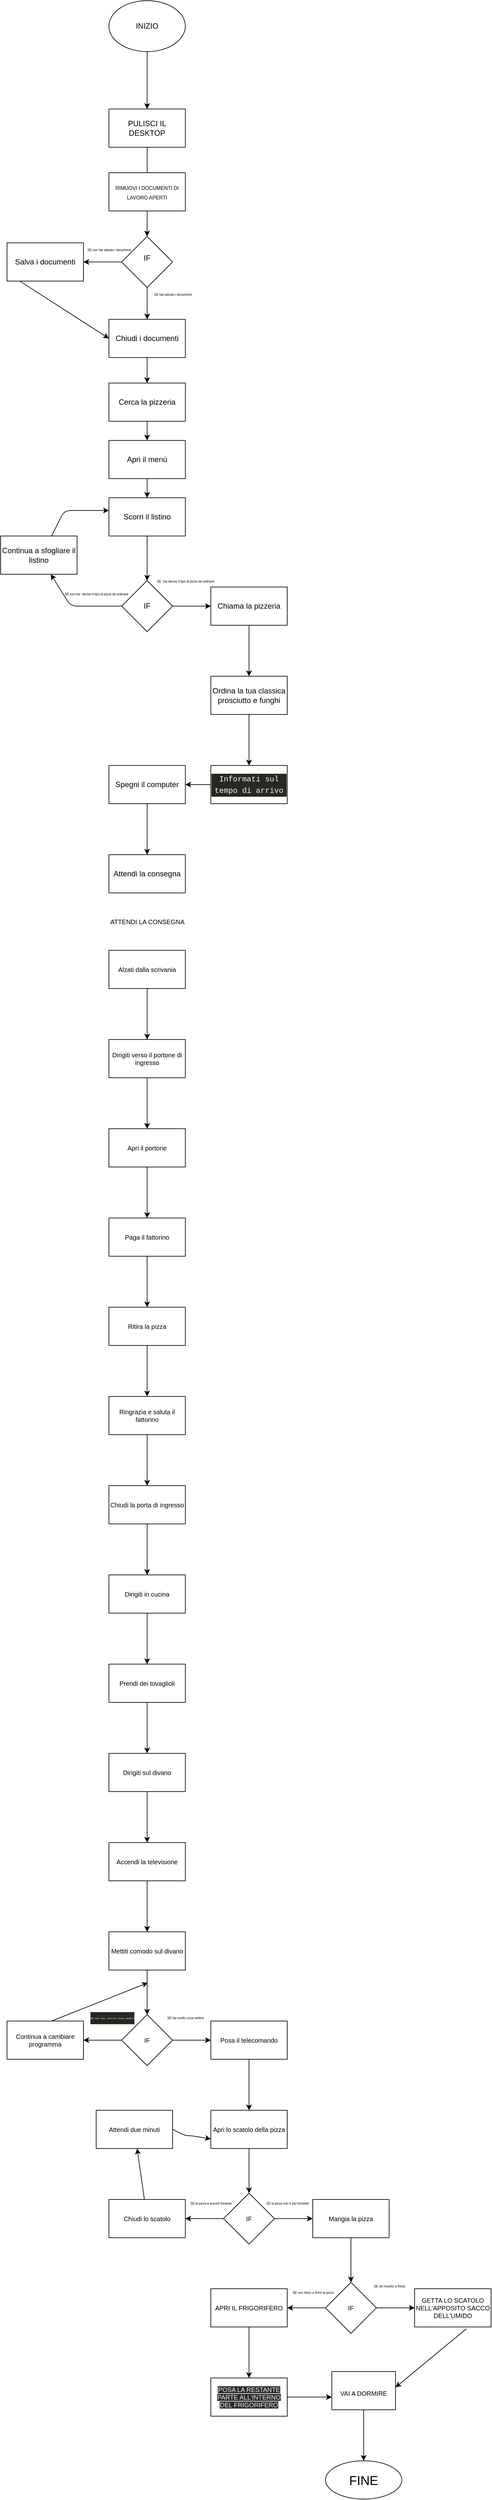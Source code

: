 <mxfile>
    <diagram id="CsFnMhccKIAE7JNETAlw" name="Pagina-1">
        <mxGraphModel dx="640" dy="544" grid="1" gridSize="10" guides="1" tooltips="1" connect="1" arrows="1" fold="1" page="1" pageScale="1" pageWidth="827" pageHeight="1169" background="none" math="0" shadow="0">
            <root>
                <mxCell id="0"/>
                <mxCell id="1" parent="0"/>
                <mxCell id="5" value="" style="edgeStyle=none;html=1;" edge="1" parent="1" source="3" target="4">
                    <mxGeometry relative="1" as="geometry"/>
                </mxCell>
                <mxCell id="3" value="INIZIO" style="ellipse;whiteSpace=wrap;html=1;" vertex="1" parent="1">
                    <mxGeometry x="240" y="20" width="120" height="80" as="geometry"/>
                </mxCell>
                <mxCell id="11" value="" style="edgeStyle=none;html=1;" edge="1" parent="1" source="4" target="10">
                    <mxGeometry relative="1" as="geometry"/>
                </mxCell>
                <mxCell id="4" value="PULISCI IL DESKTOP" style="whiteSpace=wrap;html=1;" vertex="1" parent="1">
                    <mxGeometry x="240" y="190" width="120" height="60" as="geometry"/>
                </mxCell>
                <mxCell id="13" value="" style="edgeStyle=none;html=1;fontSize=8;" edge="1" parent="1" source="10" target="12">
                    <mxGeometry relative="1" as="geometry"/>
                </mxCell>
                <mxCell id="19" value="" style="edgeStyle=none;html=1;fontSize=8;" edge="1" parent="1" source="10" target="18">
                    <mxGeometry relative="1" as="geometry"/>
                </mxCell>
                <mxCell id="10" value="&lt;p style=&quot;line-height: 1.2&quot;&gt;IF&lt;/p&gt;&lt;p style=&quot;line-height: 1.2 ; font-size: 6px&quot;&gt;&lt;br&gt;&lt;/p&gt;" style="rhombus;whiteSpace=wrap;html=1;" vertex="1" parent="1">
                    <mxGeometry x="260" y="390" width="80" height="80" as="geometry"/>
                </mxCell>
                <mxCell id="12" value="Salva i documenti" style="whiteSpace=wrap;html=1;" vertex="1" parent="1">
                    <mxGeometry x="80" y="400" width="120" height="60" as="geometry"/>
                </mxCell>
                <mxCell id="16" value="&lt;font style=&quot;font-size: 5px&quot;&gt;SE non hai&amp;nbsp; deciso il tipo di pizza da ordinare&lt;/font&gt;" style="text;html=1;align=center;verticalAlign=middle;resizable=0;points=[];autosize=1;strokeColor=none;fillColor=none;fontSize=8;" vertex="1" parent="1">
                    <mxGeometry x="160" y="940" width="120" height="20" as="geometry"/>
                </mxCell>
                <mxCell id="24" value="" style="edgeStyle=none;html=1;fontSize=5;" edge="1" parent="1" source="18" target="23">
                    <mxGeometry relative="1" as="geometry"/>
                </mxCell>
                <mxCell id="18" value="Chiudi i documenti" style="whiteSpace=wrap;html=1;" vertex="1" parent="1">
                    <mxGeometry x="240" y="520" width="120" height="60" as="geometry"/>
                </mxCell>
                <mxCell id="20" value="&lt;font style=&quot;font-size: 5px&quot;&gt;SE hai salvato i documenti&lt;/font&gt;" style="text;html=1;align=center;verticalAlign=middle;resizable=0;points=[];autosize=1;strokeColor=none;fillColor=none;fontSize=8;" vertex="1" parent="1">
                    <mxGeometry x="305" y="470" width="70" height="20" as="geometry"/>
                </mxCell>
                <mxCell id="21" value="&lt;span style=&quot;font-size: 8px&quot;&gt;RIMUOVI I DOCUMENTI DI LAVORO APERTI&lt;/span&gt;" style="whiteSpace=wrap;html=1;" vertex="1" parent="1">
                    <mxGeometry x="240" y="290" width="120" height="60" as="geometry"/>
                </mxCell>
                <mxCell id="29" value="" style="edgeStyle=none;html=1;fontSize=5;" edge="1" parent="1" source="23" target="28">
                    <mxGeometry relative="1" as="geometry"/>
                </mxCell>
                <mxCell id="23" value="Cerca la pizzeria" style="whiteSpace=wrap;html=1;" vertex="1" parent="1">
                    <mxGeometry x="240" y="620" width="120" height="60" as="geometry"/>
                </mxCell>
                <mxCell id="27" value="" style="endArrow=classic;html=1;fontSize=5;entryX=0;entryY=0.5;entryDx=0;entryDy=0;" edge="1" parent="1" target="18">
                    <mxGeometry width="50" height="50" relative="1" as="geometry">
                        <mxPoint x="100" y="460" as="sourcePoint"/>
                        <mxPoint x="270" y="500" as="targetPoint"/>
                        <Array as="points"/>
                    </mxGeometry>
                </mxCell>
                <mxCell id="31" value="" style="edgeStyle=none;html=1;fontSize=5;" edge="1" parent="1" source="28" target="30">
                    <mxGeometry relative="1" as="geometry"/>
                </mxCell>
                <mxCell id="28" value="Apri il menù" style="whiteSpace=wrap;html=1;" vertex="1" parent="1">
                    <mxGeometry x="240" y="710" width="120" height="60" as="geometry"/>
                </mxCell>
                <mxCell id="33" value="" style="edgeStyle=none;html=1;fontSize=5;" edge="1" parent="1" source="30" target="32">
                    <mxGeometry relative="1" as="geometry"/>
                </mxCell>
                <mxCell id="30" value="Scorri il listino" style="whiteSpace=wrap;html=1;" vertex="1" parent="1">
                    <mxGeometry x="240" y="800" width="120" height="60" as="geometry"/>
                </mxCell>
                <mxCell id="35" value="" style="edgeStyle=none;html=1;fontSize=5;" edge="1" parent="1" source="32" target="34">
                    <mxGeometry relative="1" as="geometry">
                        <Array as="points">
                            <mxPoint x="180" y="970"/>
                        </Array>
                    </mxGeometry>
                </mxCell>
                <mxCell id="39" value="" style="edgeStyle=none;html=1;fontSize=5;" edge="1" parent="1" source="32" target="38">
                    <mxGeometry relative="1" as="geometry"/>
                </mxCell>
                <mxCell id="32" value="IF" style="rhombus;whiteSpace=wrap;html=1;" vertex="1" parent="1">
                    <mxGeometry x="260" y="930" width="80" height="80" as="geometry"/>
                </mxCell>
                <mxCell id="34" value="Continua a sfogliare il listino" style="whiteSpace=wrap;html=1;" vertex="1" parent="1">
                    <mxGeometry x="70" y="860" width="120" height="60" as="geometry"/>
                </mxCell>
                <mxCell id="36" value="&lt;font style=&quot;font-size: 5px&quot;&gt;SE non hai salvato i documenti&lt;/font&gt;" style="text;html=1;align=center;verticalAlign=middle;resizable=0;points=[];autosize=1;strokeColor=none;fillColor=none;fontSize=8;" vertex="1" parent="1">
                    <mxGeometry x="200" y="400" width="80" height="20" as="geometry"/>
                </mxCell>
                <mxCell id="37" value="" style="endArrow=classic;html=1;fontSize=5;entryX=0;entryY=0.333;entryDx=0;entryDy=0;entryPerimeter=0;" edge="1" parent="1" target="30">
                    <mxGeometry width="50" height="50" relative="1" as="geometry">
                        <mxPoint x="150" y="860" as="sourcePoint"/>
                        <mxPoint x="200" y="850" as="targetPoint"/>
                        <Array as="points">
                            <mxPoint x="170" y="820"/>
                        </Array>
                    </mxGeometry>
                </mxCell>
                <mxCell id="42" value="" style="edgeStyle=none;html=1;fontSize=5;" edge="1" parent="1" source="38" target="41">
                    <mxGeometry relative="1" as="geometry"/>
                </mxCell>
                <mxCell id="38" value="Chiama la pizzeria" style="whiteSpace=wrap;html=1;" vertex="1" parent="1">
                    <mxGeometry x="400" y="940" width="120" height="60" as="geometry"/>
                </mxCell>
                <mxCell id="40" value="&lt;font style=&quot;font-size: 5px&quot;&gt;SE&amp;nbsp; hai deciso il tipo di pizza da ordinare&lt;/font&gt;" style="text;html=1;align=center;verticalAlign=middle;resizable=0;points=[];autosize=1;strokeColor=none;fillColor=none;fontSize=8;" vertex="1" parent="1">
                    <mxGeometry x="305" y="920" width="110" height="20" as="geometry"/>
                </mxCell>
                <mxCell id="44" value="" style="edgeStyle=none;html=1;fontSize=5;" edge="1" parent="1" source="41" target="43">
                    <mxGeometry relative="1" as="geometry"/>
                </mxCell>
                <mxCell id="41" value="Ordina la tua classica prosciutto e funghi" style="whiteSpace=wrap;html=1;" vertex="1" parent="1">
                    <mxGeometry x="400" y="1080" width="120" height="60" as="geometry"/>
                </mxCell>
                <mxCell id="46" value="" style="edgeStyle=none;html=1;fontSize=5;" edge="1" parent="1" source="43" target="45">
                    <mxGeometry relative="1" as="geometry"/>
                </mxCell>
                <mxCell id="43" value="&lt;div style=&quot;color: rgb(248 , 248 , 242) ; background-color: rgb(39 , 40 , 34) ; font-family: &amp;#34;menlo&amp;#34; , &amp;#34;monaco&amp;#34; , &amp;#34;courier new&amp;#34; , monospace ; line-height: 18px&quot;&gt;&lt;div&gt;Informati sul tempo di arrivo&lt;/div&gt;&lt;div&gt;&lt;/div&gt;&lt;/div&gt;" style="whiteSpace=wrap;html=1;" vertex="1" parent="1">
                    <mxGeometry x="400" y="1220" width="120" height="60" as="geometry"/>
                </mxCell>
                <mxCell id="48" value="" style="edgeStyle=none;html=1;fontSize=5;" edge="1" parent="1" source="45" target="47">
                    <mxGeometry relative="1" as="geometry"/>
                </mxCell>
                <mxCell id="45" value="Spegni il computer" style="whiteSpace=wrap;html=1;" vertex="1" parent="1">
                    <mxGeometry x="240" y="1220" width="120" height="60" as="geometry"/>
                </mxCell>
                <mxCell id="47" value="Attendi la consegna" style="whiteSpace=wrap;html=1;" vertex="1" parent="1">
                    <mxGeometry x="240" y="1360" width="120" height="60" as="geometry"/>
                </mxCell>
                <mxCell id="49" value="&lt;font style=&quot;font-size: 10px&quot;&gt;ATTENDI LA CONSEGNA&lt;/font&gt;" style="text;html=1;align=center;verticalAlign=middle;resizable=0;points=[];autosize=1;strokeColor=none;fillColor=none;fontSize=5;" vertex="1" parent="1">
                    <mxGeometry x="235" y="1460" width="130" height="10" as="geometry"/>
                </mxCell>
                <mxCell id="54" value="" style="edgeStyle=none;html=1;fontSize=10;" edge="1" parent="1" source="51" target="53">
                    <mxGeometry relative="1" as="geometry"/>
                </mxCell>
                <mxCell id="51" value="Alzati dalla scrivania" style="whiteSpace=wrap;html=1;fontSize=10;" vertex="1" parent="1">
                    <mxGeometry x="240" y="1510" width="120" height="60" as="geometry"/>
                </mxCell>
                <mxCell id="56" value="" style="edgeStyle=none;html=1;fontSize=10;" edge="1" parent="1" source="53" target="55">
                    <mxGeometry relative="1" as="geometry"/>
                </mxCell>
                <mxCell id="53" value="Dirigiti verso il portone di ingresso" style="whiteSpace=wrap;html=1;fontSize=10;" vertex="1" parent="1">
                    <mxGeometry x="240" y="1650" width="120" height="60" as="geometry"/>
                </mxCell>
                <mxCell id="58" value="" style="edgeStyle=none;html=1;fontSize=10;" edge="1" parent="1" source="55" target="57">
                    <mxGeometry relative="1" as="geometry"/>
                </mxCell>
                <mxCell id="55" value="Apri il portone" style="whiteSpace=wrap;html=1;fontSize=10;" vertex="1" parent="1">
                    <mxGeometry x="240" y="1790" width="120" height="60" as="geometry"/>
                </mxCell>
                <mxCell id="60" value="" style="edgeStyle=none;html=1;fontSize=10;" edge="1" parent="1" source="57" target="59">
                    <mxGeometry relative="1" as="geometry"/>
                </mxCell>
                <mxCell id="57" value="Paga il fattorino" style="whiteSpace=wrap;html=1;fontSize=10;" vertex="1" parent="1">
                    <mxGeometry x="240" y="1930" width="120" height="60" as="geometry"/>
                </mxCell>
                <mxCell id="62" value="" style="edgeStyle=none;html=1;fontSize=10;" edge="1" parent="1" source="59" target="61">
                    <mxGeometry relative="1" as="geometry"/>
                </mxCell>
                <mxCell id="59" value="Ritira la pizza" style="whiteSpace=wrap;html=1;fontSize=10;" vertex="1" parent="1">
                    <mxGeometry x="240" y="2070" width="120" height="60" as="geometry"/>
                </mxCell>
                <mxCell id="64" value="" style="edgeStyle=none;html=1;fontSize=10;" edge="1" parent="1" source="61" target="63">
                    <mxGeometry relative="1" as="geometry"/>
                </mxCell>
                <mxCell id="61" value="Ringrazia e saluta il fattorino" style="whiteSpace=wrap;html=1;fontSize=10;" vertex="1" parent="1">
                    <mxGeometry x="240" y="2210" width="120" height="60" as="geometry"/>
                </mxCell>
                <mxCell id="66" value="" style="edgeStyle=none;html=1;fontSize=10;" edge="1" parent="1" source="63" target="65">
                    <mxGeometry relative="1" as="geometry"/>
                </mxCell>
                <mxCell id="63" value="Chiudi la porta di ingresso" style="whiteSpace=wrap;html=1;fontSize=10;" vertex="1" parent="1">
                    <mxGeometry x="240" y="2350" width="120" height="60" as="geometry"/>
                </mxCell>
                <mxCell id="68" value="" style="edgeStyle=none;html=1;fontSize=10;" edge="1" parent="1" source="65" target="67">
                    <mxGeometry relative="1" as="geometry"/>
                </mxCell>
                <mxCell id="65" value="Dirigiti in cucina" style="whiteSpace=wrap;html=1;fontSize=10;" vertex="1" parent="1">
                    <mxGeometry x="240" y="2490" width="120" height="60" as="geometry"/>
                </mxCell>
                <mxCell id="70" value="" style="edgeStyle=none;html=1;fontSize=10;" edge="1" parent="1" source="67" target="69">
                    <mxGeometry relative="1" as="geometry"/>
                </mxCell>
                <mxCell id="67" value="Prendi dei tovaglioli" style="whiteSpace=wrap;html=1;fontSize=10;" vertex="1" parent="1">
                    <mxGeometry x="240" y="2630" width="120" height="60" as="geometry"/>
                </mxCell>
                <mxCell id="72" value="" style="edgeStyle=none;html=1;fontSize=10;" edge="1" parent="1" source="69" target="71">
                    <mxGeometry relative="1" as="geometry"/>
                </mxCell>
                <mxCell id="69" value="Dirigiti sul divano" style="whiteSpace=wrap;html=1;fontSize=10;" vertex="1" parent="1">
                    <mxGeometry x="240" y="2770" width="120" height="60" as="geometry"/>
                </mxCell>
                <mxCell id="74" value="" style="edgeStyle=none;html=1;fontSize=10;" edge="1" parent="1" source="71" target="73">
                    <mxGeometry relative="1" as="geometry"/>
                </mxCell>
                <mxCell id="71" value="Accendi la televisione" style="whiteSpace=wrap;html=1;fontSize=10;" vertex="1" parent="1">
                    <mxGeometry x="240" y="2910" width="120" height="60" as="geometry"/>
                </mxCell>
                <mxCell id="76" value="" style="edgeStyle=none;html=1;fontSize=10;" edge="1" parent="1" source="73" target="75">
                    <mxGeometry relative="1" as="geometry"/>
                </mxCell>
                <mxCell id="73" value="Mettiti comodo sul divano" style="whiteSpace=wrap;html=1;fontSize=10;" vertex="1" parent="1">
                    <mxGeometry x="240" y="3050" width="120" height="60" as="geometry"/>
                </mxCell>
                <mxCell id="78" value="" style="edgeStyle=none;html=1;fontSize=10;" edge="1" parent="1" source="75" target="77">
                    <mxGeometry relative="1" as="geometry"/>
                </mxCell>
                <mxCell id="82" value="" style="edgeStyle=none;html=1;fontSize=4;" edge="1" parent="1" source="75" target="81">
                    <mxGeometry relative="1" as="geometry"/>
                </mxCell>
                <mxCell id="75" value="IF" style="rhombus;whiteSpace=wrap;html=1;fontSize=10;" vertex="1" parent="1">
                    <mxGeometry x="260" y="3180" width="80" height="80" as="geometry"/>
                </mxCell>
                <mxCell id="77" value="Continua a cambiare programma" style="whiteSpace=wrap;html=1;fontSize=10;" vertex="1" parent="1">
                    <mxGeometry x="80" y="3190" width="120" height="60" as="geometry"/>
                </mxCell>
                <mxCell id="79" value="" style="endArrow=classic;html=1;fontSize=10;" edge="1" parent="1">
                    <mxGeometry width="50" height="50" relative="1" as="geometry">
                        <mxPoint x="150" y="3190" as="sourcePoint"/>
                        <mxPoint x="301.053" y="3130" as="targetPoint"/>
                    </mxGeometry>
                </mxCell>
                <mxCell id="80" value="&lt;div style=&quot;color: rgb(248 , 248 , 242) ; background-color: rgb(39 , 40 , 34) ; font-family: &amp;#34;menlo&amp;#34; , &amp;#34;monaco&amp;#34; , &amp;#34;courier new&amp;#34; , monospace ; line-height: 18px&quot;&gt;&lt;font style=&quot;font-size: 4px&quot;&gt;SE non hai scelto cosa vedere&lt;/font&gt;&lt;/div&gt;" style="text;html=1;align=center;verticalAlign=middle;resizable=0;points=[];autosize=1;strokeColor=none;fillColor=none;fontSize=10;" vertex="1" parent="1">
                    <mxGeometry x="200" y="3170" width="90" height="30" as="geometry"/>
                </mxCell>
                <mxCell id="85" value="" style="edgeStyle=none;html=1;fontSize=5;" edge="1" parent="1" source="81" target="84">
                    <mxGeometry relative="1" as="geometry"/>
                </mxCell>
                <mxCell id="81" value="Posa il telecomando" style="whiteSpace=wrap;html=1;fontSize=10;" vertex="1" parent="1">
                    <mxGeometry x="400" y="3190" width="120" height="60" as="geometry"/>
                </mxCell>
                <mxCell id="83" value="&lt;font style=&quot;font-size: 5px&quot;&gt;SE hai scelto cosa vedere&lt;/font&gt;" style="text;html=1;align=center;verticalAlign=middle;resizable=0;points=[];autosize=1;strokeColor=none;fillColor=none;fontSize=4;" vertex="1" parent="1">
                    <mxGeometry x="325" y="3180" width="70" height="10" as="geometry"/>
                </mxCell>
                <mxCell id="87" value="" style="edgeStyle=none;html=1;fontSize=5;" edge="1" parent="1" source="84" target="86">
                    <mxGeometry relative="1" as="geometry"/>
                </mxCell>
                <mxCell id="84" value="Apri lo scatolo della pizza" style="whiteSpace=wrap;html=1;fontSize=10;" vertex="1" parent="1">
                    <mxGeometry x="400" y="3330" width="120" height="60" as="geometry"/>
                </mxCell>
                <mxCell id="94" value="" style="edgeStyle=none;html=1;fontSize=5;" edge="1" parent="1" source="86" target="93">
                    <mxGeometry relative="1" as="geometry"/>
                </mxCell>
                <mxCell id="124" value="" style="edgeStyle=none;html=1;fontSize=10;" edge="1" parent="1" source="86" target="123">
                    <mxGeometry relative="1" as="geometry"/>
                </mxCell>
                <mxCell id="86" value="IF" style="rhombus;whiteSpace=wrap;html=1;fontSize=10;" vertex="1" parent="1">
                    <mxGeometry x="420" y="3460" width="80" height="80" as="geometry"/>
                </mxCell>
                <mxCell id="91" value="SE la pizza è ancora fumante" style="text;html=1;align=center;verticalAlign=middle;resizable=0;points=[];autosize=1;strokeColor=none;fillColor=none;fontSize=5;" vertex="1" parent="1">
                    <mxGeometry x="360" y="3470" width="80" height="10" as="geometry"/>
                </mxCell>
                <mxCell id="92" value="" style="endArrow=classic;html=1;fontSize=5;entryX=0;entryY=0.75;entryDx=0;entryDy=0;exitX=1;exitY=0.5;exitDx=0;exitDy=0;" edge="1" parent="1" source="122" target="84">
                    <mxGeometry width="50" height="50" relative="1" as="geometry">
                        <mxPoint x="360" y="3470" as="sourcePoint"/>
                        <mxPoint x="410" y="3420" as="targetPoint"/>
                        <Array as="points">
                            <mxPoint x="360" y="3370"/>
                            <mxPoint x="370" y="3370"/>
                        </Array>
                    </mxGeometry>
                </mxCell>
                <mxCell id="99" value="" style="edgeStyle=none;html=1;fontSize=5;" edge="1" parent="1" source="93" target="98">
                    <mxGeometry relative="1" as="geometry"/>
                </mxCell>
                <mxCell id="93" value="Mangia la pizza" style="whiteSpace=wrap;html=1;fontSize=10;" vertex="1" parent="1">
                    <mxGeometry x="560" y="3470" width="120" height="60" as="geometry"/>
                </mxCell>
                <mxCell id="95" value="SE la pizza non è più fumante" style="text;html=1;align=center;verticalAlign=middle;resizable=0;points=[];autosize=1;strokeColor=none;fillColor=none;fontSize=5;" vertex="1" parent="1">
                    <mxGeometry x="480" y="3470" width="80" height="10" as="geometry"/>
                </mxCell>
                <mxCell id="101" value="" style="edgeStyle=none;html=1;fontSize=5;" edge="1" parent="1" source="98" target="100">
                    <mxGeometry relative="1" as="geometry"/>
                </mxCell>
                <mxCell id="104" value="" style="edgeStyle=none;html=1;fontSize=5;" edge="1" parent="1" source="98" target="103">
                    <mxGeometry relative="1" as="geometry"/>
                </mxCell>
                <mxCell id="98" value="IF" style="rhombus;whiteSpace=wrap;html=1;fontSize=10;" vertex="1" parent="1">
                    <mxGeometry x="580" y="3600" width="80" height="80" as="geometry"/>
                </mxCell>
                <mxCell id="112" value="" style="edgeStyle=none;html=1;fontSize=20;" edge="1" parent="1" source="100" target="111">
                    <mxGeometry relative="1" as="geometry"/>
                </mxCell>
                <mxCell id="100" value="APRI IL FRIGORIFERO" style="whiteSpace=wrap;html=1;fontSize=10;" vertex="1" parent="1">
                    <mxGeometry x="400" y="3610" width="120" height="60" as="geometry"/>
                </mxCell>
                <mxCell id="102" value="SE non riesci a finire la pizza" style="text;html=1;align=center;verticalAlign=middle;resizable=0;points=[];autosize=1;strokeColor=none;fillColor=none;fontSize=5;" vertex="1" parent="1">
                    <mxGeometry x="520" y="3610" width="80" height="10" as="geometry"/>
                </mxCell>
                <mxCell id="103" value="GETTA LO SCATOLO NELL'APPOSITO SACCO DELL'UMIDO" style="whiteSpace=wrap;html=1;fontSize=10;" vertex="1" parent="1">
                    <mxGeometry x="720" y="3610" width="120" height="60" as="geometry"/>
                </mxCell>
                <mxCell id="105" value="SE sei riuscito a finirla" style="text;html=1;align=center;verticalAlign=middle;resizable=0;points=[];autosize=1;strokeColor=none;fillColor=none;fontSize=5;" vertex="1" parent="1">
                    <mxGeometry x="650" y="3600" width="60" height="10" as="geometry"/>
                </mxCell>
                <mxCell id="111" value="&lt;meta charset=&quot;utf-8&quot;&gt;&lt;span style=&quot;color: rgb(240, 240, 240); font-family: helvetica; font-size: 10px; font-style: normal; font-weight: 400; letter-spacing: normal; text-align: center; text-indent: 0px; text-transform: none; word-spacing: 0px; background-color: rgb(42, 42, 42); display: inline; float: none;&quot;&gt;POSA LA RESTANTE PARTE ALL'INTERNO DEL FRIGORIFERO&lt;/span&gt;" style="whiteSpace=wrap;html=1;fontSize=10;" vertex="1" parent="1">
                    <mxGeometry x="400" y="3750" width="120" height="60" as="geometry"/>
                </mxCell>
                <mxCell id="113" value="" style="endArrow=classic;html=1;fontSize=20;exitX=1;exitY=0.5;exitDx=0;exitDy=0;entryX=0;entryY=0.5;entryDx=0;entryDy=0;" edge="1" parent="1" source="111">
                    <mxGeometry width="50" height="50" relative="1" as="geometry">
                        <mxPoint x="540" y="3820" as="sourcePoint"/>
                        <mxPoint x="590.0" y="3780" as="targetPoint"/>
                    </mxGeometry>
                </mxCell>
                <mxCell id="117" value="" style="edgeStyle=none;html=1;fontSize=10;" edge="1" parent="1" source="115" target="116">
                    <mxGeometry relative="1" as="geometry"/>
                </mxCell>
                <mxCell id="115" value="&lt;font style=&quot;font-size: 10px&quot;&gt;VAI A DORMIRE&lt;/font&gt;" style="rounded=0;whiteSpace=wrap;html=1;fontSize=20;" vertex="1" parent="1">
                    <mxGeometry x="590" y="3740" width="100" height="60" as="geometry"/>
                </mxCell>
                <mxCell id="116" value="FINE" style="ellipse;whiteSpace=wrap;html=1;fontSize=20;rounded=0;" vertex="1" parent="1">
                    <mxGeometry x="580" y="3880" width="120" height="60" as="geometry"/>
                </mxCell>
                <mxCell id="120" value="" style="endArrow=classic;html=1;fontSize=10;exitX=0.677;exitY=1.047;exitDx=0;exitDy=0;exitPerimeter=0;entryX=1;entryY=0.413;entryDx=0;entryDy=0;entryPerimeter=0;" edge="1" parent="1" source="103" target="115">
                    <mxGeometry width="50" height="50" relative="1" as="geometry">
                        <mxPoint x="710" y="3780" as="sourcePoint"/>
                        <mxPoint x="760" y="3730" as="targetPoint"/>
                    </mxGeometry>
                </mxCell>
                <mxCell id="122" value="Attendi due minuti" style="whiteSpace=wrap;html=1;fontSize=10;" vertex="1" parent="1">
                    <mxGeometry x="220" y="3330" width="120" height="60" as="geometry"/>
                </mxCell>
                <mxCell id="125" value="" style="edgeStyle=none;html=1;fontSize=10;" edge="1" parent="1" source="123" target="122">
                    <mxGeometry relative="1" as="geometry"/>
                </mxCell>
                <mxCell id="123" value="Chiudi lo scatolo" style="whiteSpace=wrap;html=1;fontSize=10;" vertex="1" parent="1">
                    <mxGeometry x="240" y="3470" width="120" height="60" as="geometry"/>
                </mxCell>
            </root>
        </mxGraphModel>
    </diagram>
</mxfile>